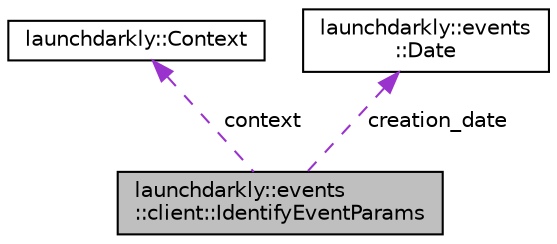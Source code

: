 digraph "launchdarkly::events::client::IdentifyEventParams"
{
 // LATEX_PDF_SIZE
  edge [fontname="Helvetica",fontsize="10",labelfontname="Helvetica",labelfontsize="10"];
  node [fontname="Helvetica",fontsize="10",shape=record];
  Node1 [label="launchdarkly::events\l::client::IdentifyEventParams",height=0.2,width=0.4,color="black", fillcolor="grey75", style="filled", fontcolor="black",tooltip=" "];
  Node2 -> Node1 [dir="back",color="darkorchid3",fontsize="10",style="dashed",label=" context" ,fontname="Helvetica"];
  Node2 [label="launchdarkly::Context",height=0.2,width=0.4,color="black", fillcolor="white", style="filled",URL="$classlaunchdarkly_1_1Context.html",tooltip=" "];
  Node3 -> Node1 [dir="back",color="darkorchid3",fontsize="10",style="dashed",label=" creation_date" ,fontname="Helvetica"];
  Node3 [label="launchdarkly::events\l::Date",height=0.2,width=0.4,color="black", fillcolor="white", style="filled",URL="$structlaunchdarkly_1_1events_1_1Date.html",tooltip=" "];
}
